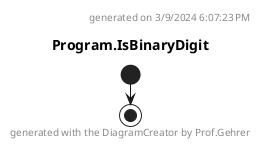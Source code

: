 @startuml Program.IsBinaryDigit
header
generated on 3/9/2024 6:07:23 PM
end header
title Program.IsBinaryDigit
start
footer
generated with the DiagramCreator by Prof.Gehrer
end footer
stop
@enduml
